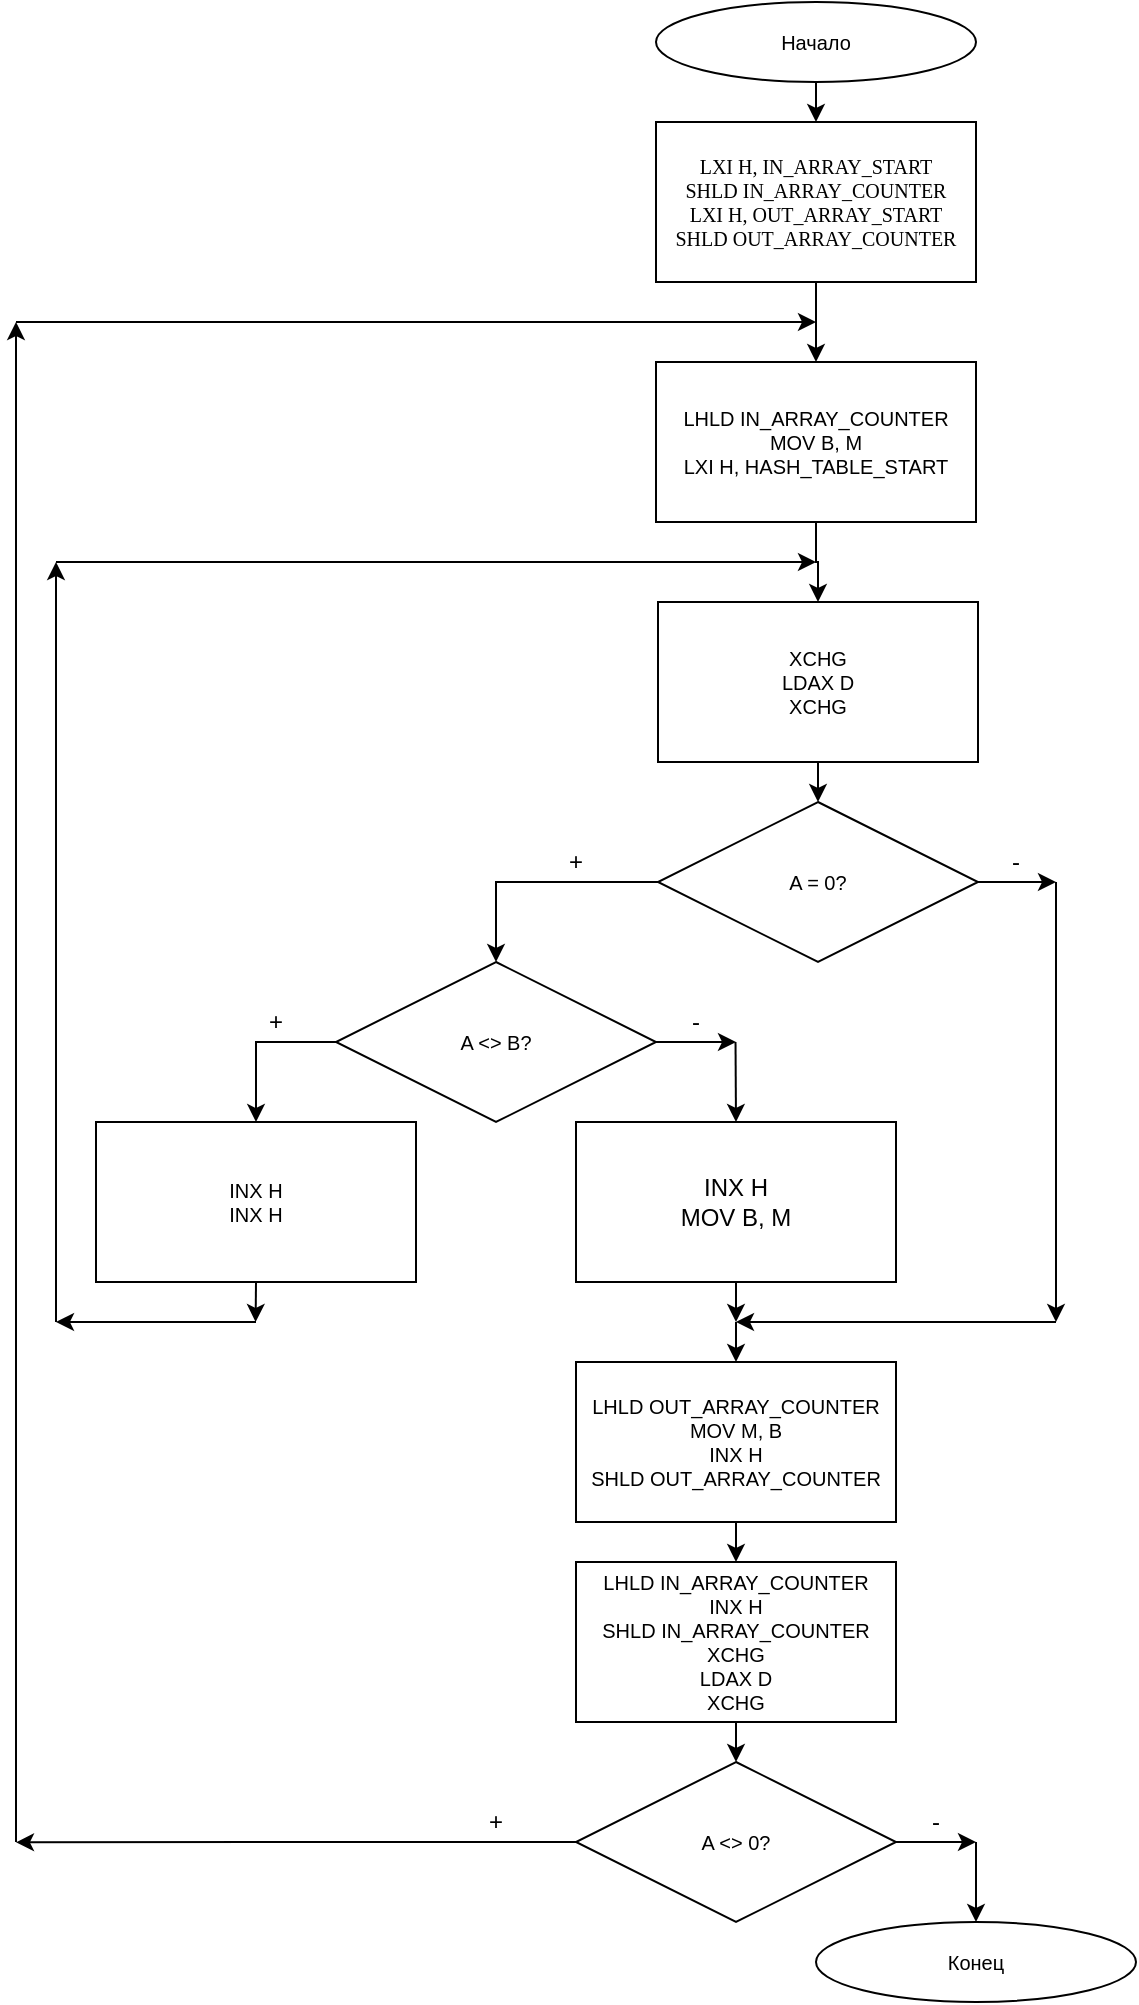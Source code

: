 <mxfile version="14.1.8" type="device"><diagram id="jvKtVkP_XJzgrUxDH9Wi" name="Страница 1"><mxGraphModel dx="1445" dy="554" grid="1" gridSize="10" guides="1" tooltips="1" connect="1" arrows="1" fold="1" page="1" pageScale="1" pageWidth="827" pageHeight="1169" math="0" shadow="0"><root><mxCell id="0"/><mxCell id="1" parent="0"/><mxCell id="KB-PkYPFm3a_xsmRsWcD-4" style="edgeStyle=orthogonalEdgeStyle;rounded=0;orthogonalLoop=1;jettySize=auto;html=1;exitX=0.5;exitY=1;exitDx=0;exitDy=0;entryX=0.5;entryY=0;entryDx=0;entryDy=0;" parent="1" source="KB-PkYPFm3a_xsmRsWcD-2" target="KB-PkYPFm3a_xsmRsWcD-3" edge="1"><mxGeometry relative="1" as="geometry"/></mxCell><mxCell id="KB-PkYPFm3a_xsmRsWcD-2" value="Начало" style="ellipse;whiteSpace=wrap;html=1;fontSize=10;" parent="1" vertex="1"><mxGeometry width="160" height="40" as="geometry"/></mxCell><mxCell id="NwG_VG-pEsfRCc_pv6XI-2" style="edgeStyle=orthogonalEdgeStyle;rounded=0;orthogonalLoop=1;jettySize=auto;html=1;exitX=0.5;exitY=1;exitDx=0;exitDy=0;entryX=0.5;entryY=0;entryDx=0;entryDy=0;fontSize=10;" edge="1" parent="1" source="KB-PkYPFm3a_xsmRsWcD-3" target="NwG_VG-pEsfRCc_pv6XI-1"><mxGeometry relative="1" as="geometry"/></mxCell><mxCell id="KB-PkYPFm3a_xsmRsWcD-3" value="&lt;div style=&quot;font-size: 10px;&quot;&gt;&lt;font style=&quot;font-size: 10px;&quot; face=&quot;Times New Roman&quot;&gt;LXI H, IN_ARRAY_START&lt;/font&gt;&lt;/div&gt;&lt;div style=&quot;font-size: 10px;&quot;&gt;&lt;span style=&quot;font-size: 10px;&quot;&gt;&lt;font style=&quot;font-size: 10px;&quot; face=&quot;Times New Roman&quot;&gt;SHLD IN_ARRAY_COUNTER&lt;/font&gt;&lt;/span&gt;&lt;/div&gt;&lt;div style=&quot;font-size: 10px;&quot;&gt;&lt;font face=&quot;Times New Roman&quot; style=&quot;font-size: 10px;&quot;&gt;&lt;span style=&quot;font-size: 10px;&quot;&gt;LXI H, OUT_ARRAY_START&lt;/span&gt;&lt;br style=&quot;font-size: 10px;&quot;&gt;&lt;/font&gt;&lt;/div&gt;&lt;div style=&quot;font-size: 10px;&quot;&gt;&lt;font face=&quot;Times New Roman&quot; style=&quot;font-size: 10px;&quot;&gt;&lt;span style=&quot;font-size: 10px;&quot;&gt;SHLD OUT_ARRAY_COUNTER&lt;/span&gt;&lt;br style=&quot;font-size: 10px;&quot;&gt;&lt;/font&gt;&lt;/div&gt;" style="rounded=0;whiteSpace=wrap;html=1;fontSize=10;" parent="1" vertex="1"><mxGeometry y="60" width="160" height="80" as="geometry"/></mxCell><mxCell id="NwG_VG-pEsfRCc_pv6XI-11" style="edgeStyle=orthogonalEdgeStyle;rounded=0;orthogonalLoop=1;jettySize=auto;html=1;exitX=0.5;exitY=1;exitDx=0;exitDy=0;entryX=0.5;entryY=0;entryDx=0;entryDy=0;fontSize=10;" edge="1" parent="1" source="NwG_VG-pEsfRCc_pv6XI-1" target="NwG_VG-pEsfRCc_pv6XI-3"><mxGeometry relative="1" as="geometry"/></mxCell><mxCell id="NwG_VG-pEsfRCc_pv6XI-1" value="LHLD IN_ARRAY_COUNTER&lt;br style=&quot;font-size: 10px;&quot;&gt;MOV B, M&lt;br style=&quot;font-size: 10px;&quot;&gt;LXI H, HASH_TABLE_START" style="rounded=0;whiteSpace=wrap;html=1;fontSize=10;" vertex="1" parent="1"><mxGeometry y="180" width="160" height="80" as="geometry"/></mxCell><mxCell id="NwG_VG-pEsfRCc_pv6XI-10" style="edgeStyle=orthogonalEdgeStyle;rounded=0;orthogonalLoop=1;jettySize=auto;html=1;exitX=0.5;exitY=1;exitDx=0;exitDy=0;entryX=0.5;entryY=0;entryDx=0;entryDy=0;fontSize=10;" edge="1" parent="1" source="NwG_VG-pEsfRCc_pv6XI-3" target="NwG_VG-pEsfRCc_pv6XI-4"><mxGeometry relative="1" as="geometry"/></mxCell><mxCell id="NwG_VG-pEsfRCc_pv6XI-3" value="XCHG&lt;br&gt;LDAX D&lt;br&gt;XCHG" style="rounded=0;whiteSpace=wrap;html=1;fontSize=10;" vertex="1" parent="1"><mxGeometry x="1" y="300" width="160" height="80" as="geometry"/></mxCell><mxCell id="NwG_VG-pEsfRCc_pv6XI-7" style="edgeStyle=orthogonalEdgeStyle;rounded=0;orthogonalLoop=1;jettySize=auto;html=1;exitX=0;exitY=0.5;exitDx=0;exitDy=0;entryX=0.5;entryY=0;entryDx=0;entryDy=0;fontSize=10;" edge="1" parent="1" source="NwG_VG-pEsfRCc_pv6XI-4" target="NwG_VG-pEsfRCc_pv6XI-6"><mxGeometry relative="1" as="geometry"/></mxCell><mxCell id="NwG_VG-pEsfRCc_pv6XI-4" value="A = 0?" style="rhombus;whiteSpace=wrap;html=1;fontSize=10;" vertex="1" parent="1"><mxGeometry x="1" y="400" width="160" height="80" as="geometry"/></mxCell><mxCell id="NwG_VG-pEsfRCc_pv6XI-12" style="edgeStyle=orthogonalEdgeStyle;rounded=0;orthogonalLoop=1;jettySize=auto;html=1;exitX=0;exitY=0.5;exitDx=0;exitDy=0;entryX=0.5;entryY=0;entryDx=0;entryDy=0;fontSize=10;" edge="1" parent="1" source="NwG_VG-pEsfRCc_pv6XI-6" target="NwG_VG-pEsfRCc_pv6XI-8"><mxGeometry relative="1" as="geometry"/></mxCell><mxCell id="NwG_VG-pEsfRCc_pv6XI-6" value="A &amp;lt;&amp;gt; B?" style="rhombus;whiteSpace=wrap;html=1;fontSize=10;" vertex="1" parent="1"><mxGeometry x="-160" y="480" width="160" height="80" as="geometry"/></mxCell><mxCell id="NwG_VG-pEsfRCc_pv6XI-29" style="edgeStyle=orthogonalEdgeStyle;rounded=0;orthogonalLoop=1;jettySize=auto;html=1;exitX=0.5;exitY=1;exitDx=0;exitDy=0;fontSize=12;" edge="1" parent="1" source="NwG_VG-pEsfRCc_pv6XI-8"><mxGeometry relative="1" as="geometry"><mxPoint x="-200.19" y="660" as="targetPoint"/></mxGeometry></mxCell><mxCell id="NwG_VG-pEsfRCc_pv6XI-8" value="INX H&lt;br&gt;INX H" style="rounded=0;whiteSpace=wrap;html=1;fontSize=10;" vertex="1" parent="1"><mxGeometry x="-280" y="560" width="160" height="80" as="geometry"/></mxCell><mxCell id="NwG_VG-pEsfRCc_pv6XI-14" value="" style="endArrow=classic;html=1;fontSize=10;" edge="1" parent="1"><mxGeometry width="50" height="50" relative="1" as="geometry"><mxPoint x="-200" y="660" as="sourcePoint"/><mxPoint x="-300" y="660" as="targetPoint"/></mxGeometry></mxCell><mxCell id="NwG_VG-pEsfRCc_pv6XI-15" value="" style="endArrow=classic;html=1;fontSize=10;" edge="1" parent="1"><mxGeometry width="50" height="50" relative="1" as="geometry"><mxPoint x="-300" y="660" as="sourcePoint"/><mxPoint x="-300" y="280" as="targetPoint"/></mxGeometry></mxCell><mxCell id="NwG_VG-pEsfRCc_pv6XI-17" value="" style="endArrow=classic;html=1;fontSize=10;exitX=1;exitY=0.5;exitDx=0;exitDy=0;" edge="1" parent="1" source="NwG_VG-pEsfRCc_pv6XI-4"><mxGeometry width="50" height="50" relative="1" as="geometry"><mxPoint x="220" y="550" as="sourcePoint"/><mxPoint x="200" y="440" as="targetPoint"/></mxGeometry></mxCell><mxCell id="NwG_VG-pEsfRCc_pv6XI-18" value="" style="endArrow=classic;html=1;fontSize=10;" edge="1" parent="1"><mxGeometry width="50" height="50" relative="1" as="geometry"><mxPoint x="200" y="440" as="sourcePoint"/><mxPoint x="200" y="660" as="targetPoint"/></mxGeometry></mxCell><mxCell id="NwG_VG-pEsfRCc_pv6XI-19" value="" style="endArrow=classic;html=1;fontSize=10;exitX=1;exitY=0.5;exitDx=0;exitDy=0;" edge="1" parent="1" source="NwG_VG-pEsfRCc_pv6XI-6"><mxGeometry width="50" height="50" relative="1" as="geometry"><mxPoint x="220" y="550" as="sourcePoint"/><mxPoint x="40" y="520" as="targetPoint"/></mxGeometry></mxCell><mxCell id="NwG_VG-pEsfRCc_pv6XI-20" value="+" style="text;html=1;strokeColor=none;fillColor=none;align=center;verticalAlign=middle;whiteSpace=wrap;rounded=0;fontSize=12;" vertex="1" parent="1"><mxGeometry x="-60" y="420" width="40" height="20" as="geometry"/></mxCell><mxCell id="NwG_VG-pEsfRCc_pv6XI-21" value="-" style="text;html=1;strokeColor=none;fillColor=none;align=center;verticalAlign=middle;whiteSpace=wrap;rounded=0;fontSize=12;" vertex="1" parent="1"><mxGeometry x="160" y="420" width="40" height="20" as="geometry"/></mxCell><mxCell id="NwG_VG-pEsfRCc_pv6XI-22" value="+" style="text;html=1;strokeColor=none;fillColor=none;align=center;verticalAlign=middle;whiteSpace=wrap;rounded=0;fontSize=12;" vertex="1" parent="1"><mxGeometry x="-210" y="500" width="40" height="20" as="geometry"/></mxCell><mxCell id="NwG_VG-pEsfRCc_pv6XI-23" value="-" style="text;html=1;strokeColor=none;fillColor=none;align=center;verticalAlign=middle;whiteSpace=wrap;rounded=0;fontSize=12;" vertex="1" parent="1"><mxGeometry y="500" width="40" height="20" as="geometry"/></mxCell><mxCell id="NwG_VG-pEsfRCc_pv6XI-25" value="" style="endArrow=classic;html=1;fontSize=12;entryX=0.5;entryY=0;entryDx=0;entryDy=0;" edge="1" parent="1" target="NwG_VG-pEsfRCc_pv6XI-26"><mxGeometry width="50" height="50" relative="1" as="geometry"><mxPoint x="39.76" y="520" as="sourcePoint"/><mxPoint x="39.76" y="540" as="targetPoint"/></mxGeometry></mxCell><mxCell id="NwG_VG-pEsfRCc_pv6XI-26" value="INX H&lt;br&gt;MOV B, M" style="rounded=0;whiteSpace=wrap;html=1;fontSize=12;" vertex="1" parent="1"><mxGeometry x="-40" y="560" width="160" height="80" as="geometry"/></mxCell><mxCell id="NwG_VG-pEsfRCc_pv6XI-27" value="" style="endArrow=classic;html=1;fontSize=12;" edge="1" parent="1"><mxGeometry width="50" height="50" relative="1" as="geometry"><mxPoint x="-300" y="280" as="sourcePoint"/><mxPoint x="80" y="280" as="targetPoint"/></mxGeometry></mxCell><mxCell id="NwG_VG-pEsfRCc_pv6XI-30" value="" style="endArrow=classic;html=1;fontSize=12;exitX=0.5;exitY=1;exitDx=0;exitDy=0;" edge="1" parent="1" source="NwG_VG-pEsfRCc_pv6XI-26"><mxGeometry width="50" height="50" relative="1" as="geometry"><mxPoint x="50" y="660" as="sourcePoint"/><mxPoint x="40" y="660" as="targetPoint"/></mxGeometry></mxCell><mxCell id="NwG_VG-pEsfRCc_pv6XI-31" value="" style="endArrow=classic;html=1;fontSize=12;" edge="1" parent="1"><mxGeometry width="50" height="50" relative="1" as="geometry"><mxPoint x="200" y="660" as="sourcePoint"/><mxPoint x="40" y="660" as="targetPoint"/></mxGeometry></mxCell><mxCell id="NwG_VG-pEsfRCc_pv6XI-37" style="edgeStyle=orthogonalEdgeStyle;rounded=0;orthogonalLoop=1;jettySize=auto;html=1;exitX=0.5;exitY=1;exitDx=0;exitDy=0;entryX=0.5;entryY=0;entryDx=0;entryDy=0;fontSize=10;" edge="1" parent="1" source="NwG_VG-pEsfRCc_pv6XI-32" target="NwG_VG-pEsfRCc_pv6XI-34"><mxGeometry relative="1" as="geometry"/></mxCell><mxCell id="NwG_VG-pEsfRCc_pv6XI-32" value="LHLD OUT_ARRAY_COUNTER&lt;br&gt;MOV M, B&lt;br&gt;INX H&lt;br&gt;SHLD OUT_ARRAY_COUNTER" style="rounded=0;whiteSpace=wrap;html=1;fontSize=10;" vertex="1" parent="1"><mxGeometry x="-40" y="680" width="160" height="80" as="geometry"/></mxCell><mxCell id="NwG_VG-pEsfRCc_pv6XI-33" value="" style="endArrow=classic;html=1;fontSize=12;entryX=0.5;entryY=0;entryDx=0;entryDy=0;" edge="1" parent="1" target="NwG_VG-pEsfRCc_pv6XI-32"><mxGeometry width="50" height="50" relative="1" as="geometry"><mxPoint x="40" y="660" as="sourcePoint"/><mxPoint x="80" y="650" as="targetPoint"/></mxGeometry></mxCell><mxCell id="NwG_VG-pEsfRCc_pv6XI-36" style="edgeStyle=orthogonalEdgeStyle;rounded=0;orthogonalLoop=1;jettySize=auto;html=1;exitX=0.5;exitY=1;exitDx=0;exitDy=0;entryX=0.5;entryY=0;entryDx=0;entryDy=0;fontSize=10;" edge="1" parent="1" source="NwG_VG-pEsfRCc_pv6XI-34" target="NwG_VG-pEsfRCc_pv6XI-35"><mxGeometry relative="1" as="geometry"/></mxCell><mxCell id="NwG_VG-pEsfRCc_pv6XI-34" value="LHLD IN_ARRAY_COUNTER&lt;br&gt;INX H&lt;br&gt;SHLD IN_ARRAY_COUNTER&lt;br&gt;XCHG&lt;br&gt;LDAX D&lt;br&gt;XCHG" style="rounded=0;whiteSpace=wrap;html=1;fontSize=10;" vertex="1" parent="1"><mxGeometry x="-40" y="780" width="160" height="80" as="geometry"/></mxCell><mxCell id="NwG_VG-pEsfRCc_pv6XI-38" style="edgeStyle=orthogonalEdgeStyle;rounded=0;orthogonalLoop=1;jettySize=auto;html=1;exitX=0;exitY=0.5;exitDx=0;exitDy=0;fontSize=10;" edge="1" parent="1" source="NwG_VG-pEsfRCc_pv6XI-35"><mxGeometry relative="1" as="geometry"><mxPoint x="-320" y="920.176" as="targetPoint"/></mxGeometry></mxCell><mxCell id="NwG_VG-pEsfRCc_pv6XI-35" value="A &amp;lt;&amp;gt; 0?" style="rhombus;whiteSpace=wrap;html=1;fontSize=10;" vertex="1" parent="1"><mxGeometry x="-40" y="880" width="160" height="80" as="geometry"/></mxCell><mxCell id="NwG_VG-pEsfRCc_pv6XI-39" value="" style="endArrow=classic;html=1;fontSize=10;" edge="1" parent="1"><mxGeometry width="50" height="50" relative="1" as="geometry"><mxPoint x="-320" y="920" as="sourcePoint"/><mxPoint x="-320" y="160" as="targetPoint"/></mxGeometry></mxCell><mxCell id="NwG_VG-pEsfRCc_pv6XI-40" value="" style="endArrow=classic;html=1;fontSize=10;" edge="1" parent="1"><mxGeometry width="50" height="50" relative="1" as="geometry"><mxPoint x="-320" y="160" as="sourcePoint"/><mxPoint x="80" y="160" as="targetPoint"/></mxGeometry></mxCell><mxCell id="NwG_VG-pEsfRCc_pv6XI-41" value="" style="endArrow=classic;html=1;fontSize=10;exitX=1;exitY=0.5;exitDx=0;exitDy=0;" edge="1" parent="1" source="NwG_VG-pEsfRCc_pv6XI-35"><mxGeometry width="50" height="50" relative="1" as="geometry"><mxPoint x="-50" y="1030" as="sourcePoint"/><mxPoint x="160" y="920" as="targetPoint"/></mxGeometry></mxCell><mxCell id="NwG_VG-pEsfRCc_pv6XI-43" value="Конец" style="ellipse;whiteSpace=wrap;html=1;fontSize=10;" vertex="1" parent="1"><mxGeometry x="80" y="960" width="160" height="40" as="geometry"/></mxCell><mxCell id="NwG_VG-pEsfRCc_pv6XI-44" value="" style="endArrow=classic;html=1;fontSize=10;entryX=0.5;entryY=0;entryDx=0;entryDy=0;" edge="1" parent="1" target="NwG_VG-pEsfRCc_pv6XI-43"><mxGeometry width="50" height="50" relative="1" as="geometry"><mxPoint x="160" y="920" as="sourcePoint"/><mxPoint x="120" y="950" as="targetPoint"/></mxGeometry></mxCell><mxCell id="NwG_VG-pEsfRCc_pv6XI-46" value="+" style="text;html=1;strokeColor=none;fillColor=none;align=center;verticalAlign=middle;whiteSpace=wrap;rounded=0;fontSize=12;" vertex="1" parent="1"><mxGeometry x="-100" y="900" width="40" height="20" as="geometry"/></mxCell><mxCell id="NwG_VG-pEsfRCc_pv6XI-47" value="-" style="text;html=1;strokeColor=none;fillColor=none;align=center;verticalAlign=middle;whiteSpace=wrap;rounded=0;fontSize=12;" vertex="1" parent="1"><mxGeometry x="120" y="900" width="40" height="20" as="geometry"/></mxCell></root></mxGraphModel></diagram></mxfile>